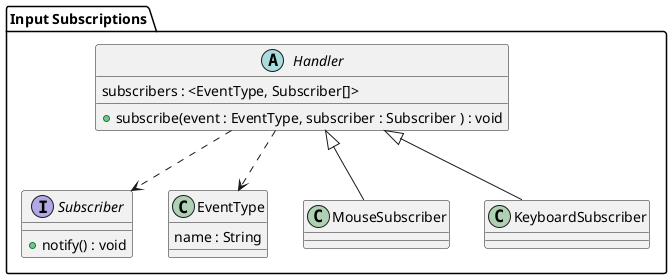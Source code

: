 @startuml
package "Input Subscriptions" {
  interface Subscriber {
    +notify() : void
  }

  class EventType {
    name : String
  }

  abstract class Handler {
    subscribers : <EventType, Subscriber[]>
    +subscribe(event : EventType, subscriber : Subscriber ) : void
  }
  Handler ..> EventType 
    Handler ..> Subscriber
    Handler <|-- MouseSubscriber
    Handler <|-- KeyboardSubscriber
}
@enduml
